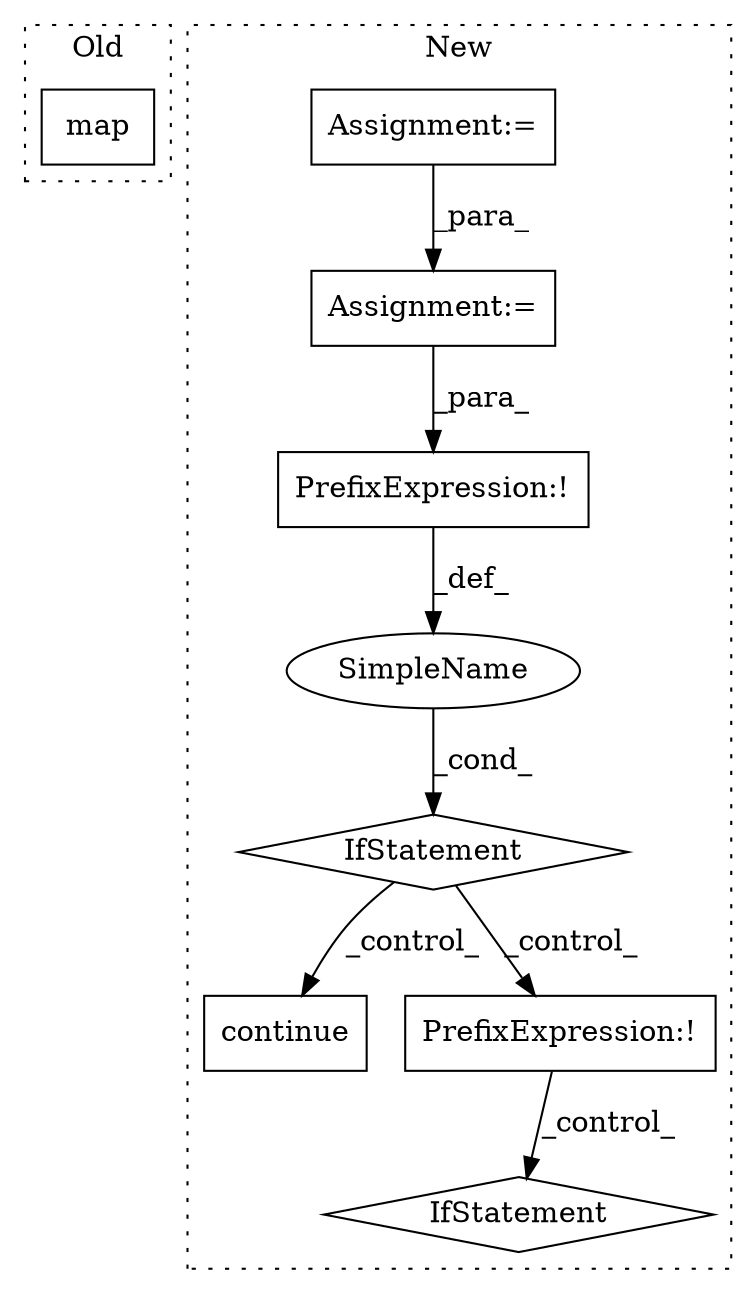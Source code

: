 digraph G {
subgraph cluster0 {
1 [label="map" a="32" s="10178,10207" l="4,1" shape="box"];
label = "Old";
style="dotted";
}
subgraph cluster1 {
2 [label="continue" a="18" s="10529" l="9" shape="box"];
3 [label="Assignment:=" a="7" s="10194" l="14" shape="box"];
4 [label="IfStatement" a="25" s="10378,10424" l="4,2" shape="diamond"];
5 [label="SimpleName" a="42" s="" l="" shape="ellipse"];
6 [label="IfStatement" a="25" s="10796,10823" l="4,2" shape="diamond"];
7 [label="PrefixExpression:!" a="38" s="10639" l="1" shape="box"];
8 [label="PrefixExpression:!" a="38" s="10382" l="1" shape="box"];
9 [label="Assignment:=" a="7" s="10342" l="26" shape="box"];
label = "New";
style="dotted";
}
3 -> 8 [label="_para_"];
4 -> 7 [label="_control_"];
4 -> 2 [label="_control_"];
5 -> 4 [label="_cond_"];
7 -> 6 [label="_control_"];
8 -> 5 [label="_def_"];
9 -> 3 [label="_para_"];
}